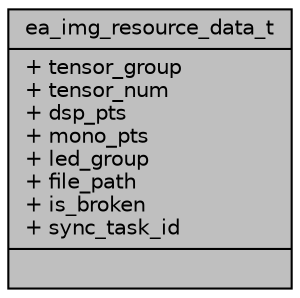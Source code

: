 digraph "ea_img_resource_data_t"
{
 // INTERACTIVE_SVG=YES
 // LATEX_PDF_SIZE
  bgcolor="transparent";
  edge [fontname="Helvetica",fontsize="10",labelfontname="Helvetica",labelfontsize="10"];
  node [fontname="Helvetica",fontsize="10",shape=record];
  Node1 [label="{ea_img_resource_data_t\n|+ tensor_group\l+ tensor_num\l+ dsp_pts\l+ mono_pts\l+ led_group\l+ file_path\l+ is_broken\l+ sync_task_id\l|}",height=0.2,width=0.4,color="black", fillcolor="grey75", style="filled", fontcolor="black",tooltip=" "];
}
